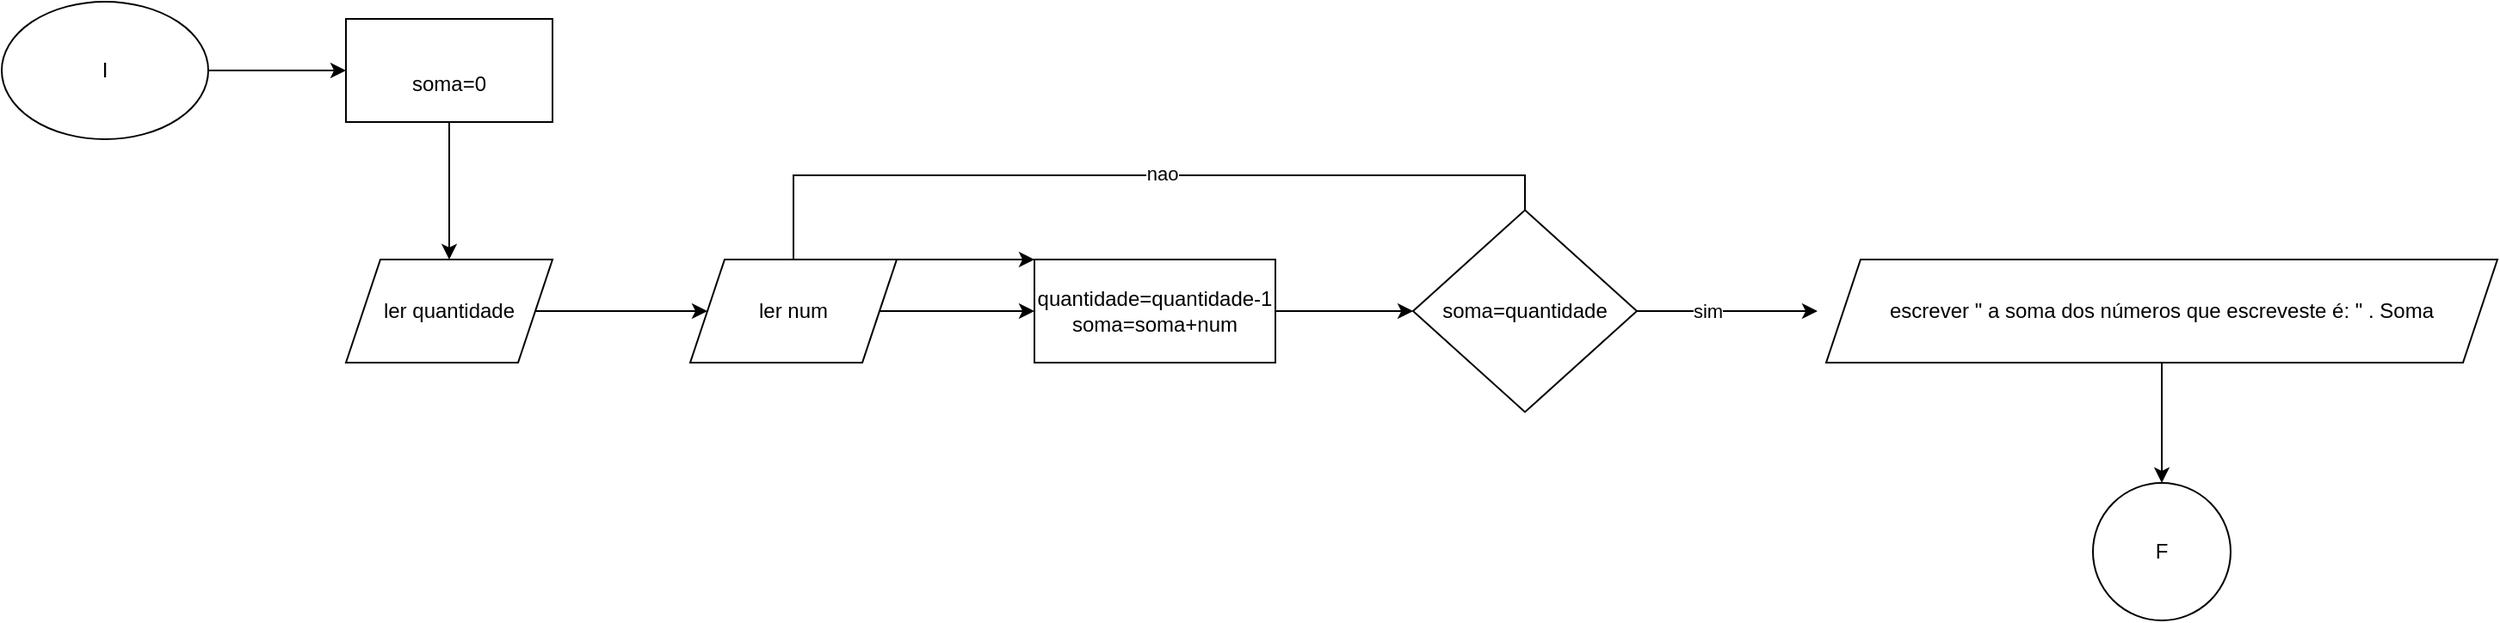 <mxfile version="28.2.4">
  <diagram name="Página-1" id="FjAaBFp-rPTxZ8UkR7-3">
    <mxGraphModel dx="2182" dy="1209" grid="1" gridSize="10" guides="1" tooltips="1" connect="1" arrows="1" fold="1" page="1" pageScale="1" pageWidth="827" pageHeight="1169" math="0" shadow="0">
      <root>
        <mxCell id="0" />
        <mxCell id="1" parent="0" />
        <mxCell id="GaoD48-COixHONRnJYP7-3" value="" style="edgeStyle=orthogonalEdgeStyle;rounded=0;orthogonalLoop=1;jettySize=auto;html=1;" edge="1" parent="1" source="GaoD48-COixHONRnJYP7-1" target="GaoD48-COixHONRnJYP7-2">
          <mxGeometry relative="1" as="geometry" />
        </mxCell>
        <mxCell id="GaoD48-COixHONRnJYP7-1" value="I" style="ellipse;whiteSpace=wrap;html=1;" vertex="1" parent="1">
          <mxGeometry x="40" y="40" width="120" height="80" as="geometry" />
        </mxCell>
        <mxCell id="GaoD48-COixHONRnJYP7-5" value="" style="edgeStyle=orthogonalEdgeStyle;rounded=0;orthogonalLoop=1;jettySize=auto;html=1;" edge="1" parent="1" source="GaoD48-COixHONRnJYP7-2" target="GaoD48-COixHONRnJYP7-4">
          <mxGeometry relative="1" as="geometry" />
        </mxCell>
        <mxCell id="GaoD48-COixHONRnJYP7-2" value="&lt;br&gt;&lt;div&gt;soma=0&lt;/div&gt;" style="whiteSpace=wrap;html=1;" vertex="1" parent="1">
          <mxGeometry x="240" y="50" width="120" height="60" as="geometry" />
        </mxCell>
        <mxCell id="GaoD48-COixHONRnJYP7-9" value="" style="edgeStyle=orthogonalEdgeStyle;rounded=0;orthogonalLoop=1;jettySize=auto;html=1;" edge="1" parent="1" source="GaoD48-COixHONRnJYP7-4" target="GaoD48-COixHONRnJYP7-8">
          <mxGeometry relative="1" as="geometry" />
        </mxCell>
        <mxCell id="GaoD48-COixHONRnJYP7-4" value="ler quantidade" style="shape=parallelogram;perimeter=parallelogramPerimeter;whiteSpace=wrap;html=1;fixedSize=1;" vertex="1" parent="1">
          <mxGeometry x="240" y="190" width="120" height="60" as="geometry" />
        </mxCell>
        <mxCell id="GaoD48-COixHONRnJYP7-15" value="" style="edgeStyle=orthogonalEdgeStyle;rounded=0;orthogonalLoop=1;jettySize=auto;html=1;" edge="1" parent="1" source="GaoD48-COixHONRnJYP7-8" target="GaoD48-COixHONRnJYP7-14">
          <mxGeometry relative="1" as="geometry" />
        </mxCell>
        <mxCell id="GaoD48-COixHONRnJYP7-8" value="ler num" style="shape=parallelogram;perimeter=parallelogramPerimeter;whiteSpace=wrap;html=1;fixedSize=1;" vertex="1" parent="1">
          <mxGeometry x="440" y="190" width="120" height="60" as="geometry" />
        </mxCell>
        <mxCell id="GaoD48-COixHONRnJYP7-17" value="" style="edgeStyle=orthogonalEdgeStyle;rounded=0;orthogonalLoop=1;jettySize=auto;html=1;" edge="1" parent="1" source="GaoD48-COixHONRnJYP7-14" target="GaoD48-COixHONRnJYP7-16">
          <mxGeometry relative="1" as="geometry" />
        </mxCell>
        <mxCell id="GaoD48-COixHONRnJYP7-14" value="quantidade=quantidade-1&lt;div&gt;soma=soma+num&lt;/div&gt;" style="whiteSpace=wrap;html=1;" vertex="1" parent="1">
          <mxGeometry x="640" y="190" width="140" height="60" as="geometry" />
        </mxCell>
        <mxCell id="GaoD48-COixHONRnJYP7-19" style="edgeStyle=orthogonalEdgeStyle;rounded=0;orthogonalLoop=1;jettySize=auto;html=1;entryX=0;entryY=0;entryDx=0;entryDy=0;" edge="1" parent="1" source="GaoD48-COixHONRnJYP7-16" target="GaoD48-COixHONRnJYP7-14">
          <mxGeometry relative="1" as="geometry">
            <Array as="points">
              <mxPoint x="925" y="141" />
              <mxPoint x="500" y="141" />
              <mxPoint x="500" y="190" />
            </Array>
          </mxGeometry>
        </mxCell>
        <mxCell id="GaoD48-COixHONRnJYP7-22" value="nao" style="edgeLabel;html=1;align=center;verticalAlign=middle;resizable=0;points=[];" vertex="1" connectable="0" parent="GaoD48-COixHONRnJYP7-19">
          <mxGeometry x="-0.27" y="-1" relative="1" as="geometry">
            <mxPoint as="offset" />
          </mxGeometry>
        </mxCell>
        <mxCell id="GaoD48-COixHONRnJYP7-21" value="" style="edgeStyle=orthogonalEdgeStyle;rounded=0;orthogonalLoop=1;jettySize=auto;html=1;" edge="1" parent="1" source="GaoD48-COixHONRnJYP7-16">
          <mxGeometry relative="1" as="geometry">
            <mxPoint x="1095.0" y="220.053" as="targetPoint" />
          </mxGeometry>
        </mxCell>
        <mxCell id="GaoD48-COixHONRnJYP7-23" value="sim" style="edgeLabel;html=1;align=center;verticalAlign=middle;resizable=0;points=[];" vertex="1" connectable="0" parent="GaoD48-COixHONRnJYP7-21">
          <mxGeometry x="-0.237" relative="1" as="geometry">
            <mxPoint as="offset" />
          </mxGeometry>
        </mxCell>
        <mxCell id="GaoD48-COixHONRnJYP7-16" value="soma=quantidade" style="rhombus;whiteSpace=wrap;html=1;" vertex="1" parent="1">
          <mxGeometry x="860" y="161.25" width="130" height="117.5" as="geometry" />
        </mxCell>
        <mxCell id="GaoD48-COixHONRnJYP7-26" value="" style="edgeStyle=orthogonalEdgeStyle;rounded=0;orthogonalLoop=1;jettySize=auto;html=1;" edge="1" parent="1" source="GaoD48-COixHONRnJYP7-24" target="GaoD48-COixHONRnJYP7-25">
          <mxGeometry relative="1" as="geometry" />
        </mxCell>
        <mxCell id="GaoD48-COixHONRnJYP7-24" value="escrever &quot; a soma dos números que escreveste é: &quot; . Soma" style="shape=parallelogram;perimeter=parallelogramPerimeter;whiteSpace=wrap;html=1;fixedSize=1;" vertex="1" parent="1">
          <mxGeometry x="1100" y="190" width="390" height="60" as="geometry" />
        </mxCell>
        <mxCell id="GaoD48-COixHONRnJYP7-25" value="F" style="ellipse;whiteSpace=wrap;html=1;" vertex="1" parent="1">
          <mxGeometry x="1255" y="320" width="80" height="80" as="geometry" />
        </mxCell>
      </root>
    </mxGraphModel>
  </diagram>
</mxfile>
